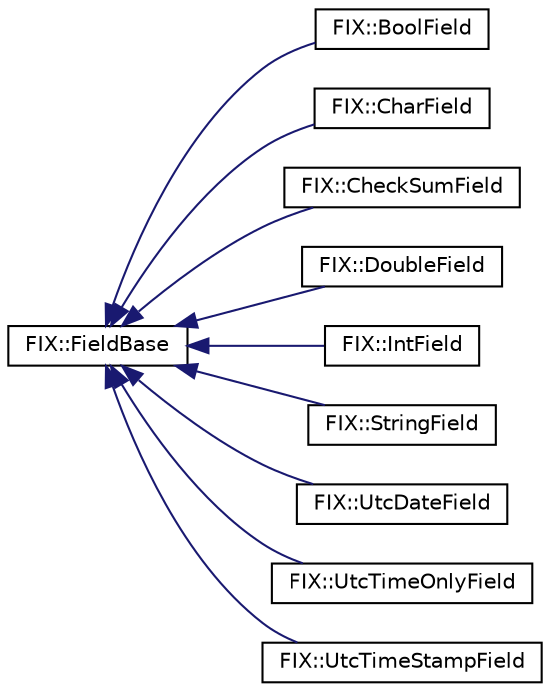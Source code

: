 digraph "Graphical Class Hierarchy"
{
  edge [fontname="Helvetica",fontsize="10",labelfontname="Helvetica",labelfontsize="10"];
  node [fontname="Helvetica",fontsize="10",shape=record];
  rankdir="LR";
  Node0 [label="FIX::FieldBase",height=0.2,width=0.4,color="black", fillcolor="white", style="filled",URL="$class_f_i_x_1_1_field_base.html",tooltip="Base representation of all Field classes. "];
  Node0 -> Node1 [dir="back",color="midnightblue",fontsize="10",style="solid",fontname="Helvetica"];
  Node1 [label="FIX::BoolField",height=0.2,width=0.4,color="black", fillcolor="white", style="filled",URL="$class_f_i_x_1_1_bool_field.html",tooltip="Field that contains a boolean value. "];
  Node0 -> Node2 [dir="back",color="midnightblue",fontsize="10",style="solid",fontname="Helvetica"];
  Node2 [label="FIX::CharField",height=0.2,width=0.4,color="black", fillcolor="white", style="filled",URL="$class_f_i_x_1_1_char_field.html",tooltip="Field that contains a character value. "];
  Node0 -> Node3 [dir="back",color="midnightblue",fontsize="10",style="solid",fontname="Helvetica"];
  Node3 [label="FIX::CheckSumField",height=0.2,width=0.4,color="black", fillcolor="white", style="filled",URL="$class_f_i_x_1_1_check_sum_field.html",tooltip="Field that contains a checksum value. "];
  Node0 -> Node4 [dir="back",color="midnightblue",fontsize="10",style="solid",fontname="Helvetica"];
  Node4 [label="FIX::DoubleField",height=0.2,width=0.4,color="black", fillcolor="white", style="filled",URL="$class_f_i_x_1_1_double_field.html",tooltip="Field that contains a double value. "];
  Node0 -> Node5 [dir="back",color="midnightblue",fontsize="10",style="solid",fontname="Helvetica"];
  Node5 [label="FIX::IntField",height=0.2,width=0.4,color="black", fillcolor="white", style="filled",URL="$class_f_i_x_1_1_int_field.html",tooltip="Field that contains an integer value. "];
  Node0 -> Node6 [dir="back",color="midnightblue",fontsize="10",style="solid",fontname="Helvetica"];
  Node6 [label="FIX::StringField",height=0.2,width=0.4,color="black", fillcolor="white", style="filled",URL="$class_f_i_x_1_1_string_field.html",tooltip="MSC doesn&#39;t support partial template specialization so we have this. "];
  Node0 -> Node7 [dir="back",color="midnightblue",fontsize="10",style="solid",fontname="Helvetica"];
  Node7 [label="FIX::UtcDateField",height=0.2,width=0.4,color="black", fillcolor="white", style="filled",URL="$class_f_i_x_1_1_utc_date_field.html",tooltip="Field that contains a UTC date value. "];
  Node0 -> Node8 [dir="back",color="midnightblue",fontsize="10",style="solid",fontname="Helvetica"];
  Node8 [label="FIX::UtcTimeOnlyField",height=0.2,width=0.4,color="black", fillcolor="white", style="filled",URL="$class_f_i_x_1_1_utc_time_only_field.html",tooltip="Field that contains a UTC time value. "];
  Node0 -> Node9 [dir="back",color="midnightblue",fontsize="10",style="solid",fontname="Helvetica"];
  Node9 [label="FIX::UtcTimeStampField",height=0.2,width=0.4,color="black", fillcolor="white", style="filled",URL="$class_f_i_x_1_1_utc_time_stamp_field.html",tooltip="Field that contains a UTC time stamp value. "];
}
